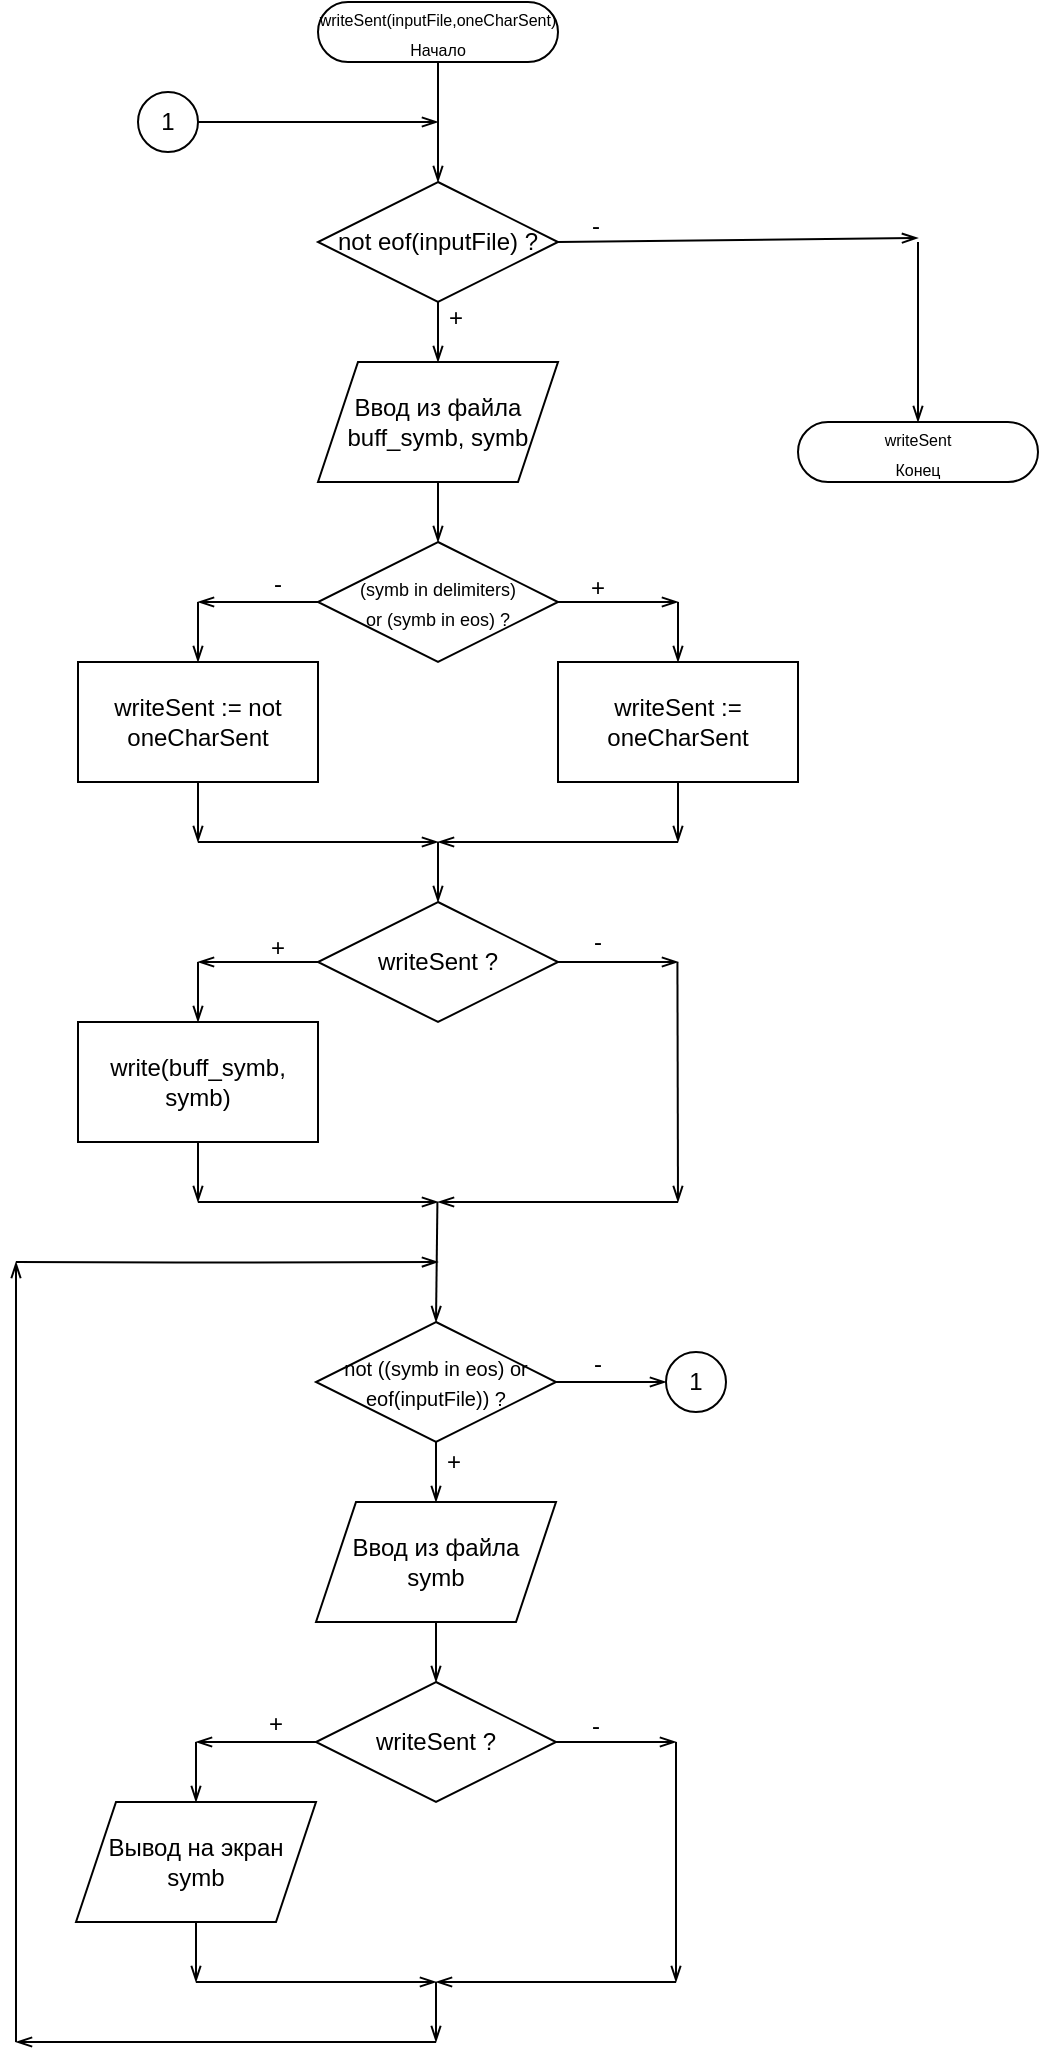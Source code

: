 <mxfile version="13.7.9" type="device"><diagram id="zyVJse8uQdOx0Q8qWTdA" name="Страница 1"><mxGraphModel dx="1204" dy="692" grid="1" gridSize="30" guides="1" tooltips="1" connect="1" arrows="1" fold="1" page="1" pageScale="1" pageWidth="827" pageHeight="1169" math="0" shadow="0"><root><mxCell id="0"/><mxCell id="1" parent="0"/><mxCell id="Tp8COr3QpTc-Svg9xtT3-1" value="&lt;font style=&quot;font-size: 8px&quot;&gt;writeSent(inputFile,oneCharSent)&lt;br&gt;Начало&lt;/font&gt;" style="rounded=1;whiteSpace=wrap;html=1;perimeterSpacing=0;arcSize=50;" vertex="1" parent="1"><mxGeometry x="240" width="120" height="30" as="geometry"/></mxCell><mxCell id="Tp8COr3QpTc-Svg9xtT3-2" value="not eof(inputFile) ?" style="rhombus;whiteSpace=wrap;html=1;" vertex="1" parent="1"><mxGeometry x="240" y="90" width="120" height="60" as="geometry"/></mxCell><mxCell id="Tp8COr3QpTc-Svg9xtT3-6" value="" style="endArrow=openThin;html=1;fontFamily=Times New Roman;fontSize=14;endFill=0;entryX=0.5;entryY=0;entryDx=0;entryDy=0;exitX=0.5;exitY=1;exitDx=0;exitDy=0;" edge="1" parent="1" source="Tp8COr3QpTc-Svg9xtT3-1" target="Tp8COr3QpTc-Svg9xtT3-2"><mxGeometry width="50" height="50" relative="1" as="geometry"><mxPoint x="330" y="140" as="sourcePoint"/><mxPoint x="380" y="90" as="targetPoint"/></mxGeometry></mxCell><mxCell id="Tp8COr3QpTc-Svg9xtT3-7" value="" style="endArrow=openThin;html=1;fontFamily=Times New Roman;fontSize=14;endFill=0;exitX=0.5;exitY=1;exitDx=0;exitDy=0;entryX=0.5;entryY=0;entryDx=0;entryDy=0;" edge="1" parent="1" source="Tp8COr3QpTc-Svg9xtT3-2"><mxGeometry width="50" height="50" relative="1" as="geometry"><mxPoint x="330" y="170" as="sourcePoint"/><mxPoint x="300" y="180" as="targetPoint"/></mxGeometry></mxCell><mxCell id="Tp8COr3QpTc-Svg9xtT3-8" value="+" style="text;html=1;strokeColor=none;fillColor=none;align=center;verticalAlign=middle;whiteSpace=wrap;rounded=0;" vertex="1" parent="1"><mxGeometry x="289" y="148" width="40" height="20" as="geometry"/></mxCell><mxCell id="Tp8COr3QpTc-Svg9xtT3-16" value="Ввод из файла&lt;br&gt;buff_symb, symb" style="shape=parallelogram;perimeter=parallelogramPerimeter;whiteSpace=wrap;html=1;fixedSize=1;" vertex="1" parent="1"><mxGeometry x="240.0" y="180" width="120" height="60" as="geometry"/></mxCell><mxCell id="Tp8COr3QpTc-Svg9xtT3-17" value="&lt;font style=&quot;font-size: 9px&quot;&gt;(symb in delimiters)&lt;br&gt;or (symb in eos) ?&lt;/font&gt;" style="rhombus;whiteSpace=wrap;html=1;" vertex="1" parent="1"><mxGeometry x="240" y="270" width="120" height="60" as="geometry"/></mxCell><mxCell id="Tp8COr3QpTc-Svg9xtT3-18" value="" style="endArrow=openThin;html=1;fontFamily=Times New Roman;fontSize=14;endFill=0;entryX=0.5;entryY=0;entryDx=0;entryDy=0;exitX=0.5;exitY=1;exitDx=0;exitDy=0;" edge="1" parent="1" source="Tp8COr3QpTc-Svg9xtT3-16" target="Tp8COr3QpTc-Svg9xtT3-17"><mxGeometry width="50" height="50" relative="1" as="geometry"><mxPoint x="330" y="290" as="sourcePoint"/><mxPoint x="380" y="240" as="targetPoint"/></mxGeometry></mxCell><mxCell id="Tp8COr3QpTc-Svg9xtT3-19" value="writeSent := not oneCharSent" style="rounded=0;whiteSpace=wrap;html=1;" vertex="1" parent="1"><mxGeometry x="120" y="330" width="120" height="60" as="geometry"/></mxCell><mxCell id="Tp8COr3QpTc-Svg9xtT3-20" value="writeSent := oneCharSent" style="rounded=0;whiteSpace=wrap;html=1;" vertex="1" parent="1"><mxGeometry x="360" y="330" width="120" height="60" as="geometry"/></mxCell><mxCell id="Tp8COr3QpTc-Svg9xtT3-21" value="" style="endArrow=openThin;html=1;fontFamily=Times New Roman;fontSize=14;endFill=0;exitX=1;exitY=0.5;exitDx=0;exitDy=0;" edge="1" parent="1" source="Tp8COr3QpTc-Svg9xtT3-17"><mxGeometry width="50" height="50" relative="1" as="geometry"><mxPoint x="330" y="380" as="sourcePoint"/><mxPoint x="420" y="300" as="targetPoint"/></mxGeometry></mxCell><mxCell id="Tp8COr3QpTc-Svg9xtT3-22" value="" style="endArrow=openThin;html=1;fontFamily=Times New Roman;fontSize=14;endFill=0;entryX=0.5;entryY=0;entryDx=0;entryDy=0;" edge="1" parent="1" target="Tp8COr3QpTc-Svg9xtT3-20"><mxGeometry width="50" height="50" relative="1" as="geometry"><mxPoint x="420" y="300" as="sourcePoint"/><mxPoint x="380" y="330" as="targetPoint"/></mxGeometry></mxCell><mxCell id="Tp8COr3QpTc-Svg9xtT3-23" value="" style="endArrow=openThin;html=1;fontFamily=Times New Roman;fontSize=14;endFill=0;entryX=0.5;entryY=0;entryDx=0;entryDy=0;" edge="1" parent="1" target="Tp8COr3QpTc-Svg9xtT3-19"><mxGeometry width="50" height="50" relative="1" as="geometry"><mxPoint x="180" y="300" as="sourcePoint"/><mxPoint x="380" y="330" as="targetPoint"/></mxGeometry></mxCell><mxCell id="Tp8COr3QpTc-Svg9xtT3-24" value="" style="endArrow=openThin;html=1;fontFamily=Times New Roman;fontSize=14;endFill=0;exitX=0;exitY=0.5;exitDx=0;exitDy=0;" edge="1" parent="1" source="Tp8COr3QpTc-Svg9xtT3-17"><mxGeometry width="50" height="50" relative="1" as="geometry"><mxPoint x="330" y="380" as="sourcePoint"/><mxPoint x="180" y="300" as="targetPoint"/></mxGeometry></mxCell><mxCell id="Tp8COr3QpTc-Svg9xtT3-25" value="+" style="text;html=1;strokeColor=none;fillColor=none;align=center;verticalAlign=middle;whiteSpace=wrap;rounded=0;" vertex="1" parent="1"><mxGeometry x="360" y="283" width="40" height="20" as="geometry"/></mxCell><mxCell id="Tp8COr3QpTc-Svg9xtT3-26" value="-" style="text;html=1;strokeColor=none;fillColor=none;align=center;verticalAlign=middle;whiteSpace=wrap;rounded=0;" vertex="1" parent="1"><mxGeometry x="200" y="281" width="40" height="20" as="geometry"/></mxCell><mxCell id="Tp8COr3QpTc-Svg9xtT3-27" value="writeSent ?" style="rhombus;whiteSpace=wrap;html=1;" vertex="1" parent="1"><mxGeometry x="240" y="450" width="120" height="60" as="geometry"/></mxCell><mxCell id="Tp8COr3QpTc-Svg9xtT3-28" value="" style="endArrow=openThin;html=1;fontFamily=Times New Roman;fontSize=14;endFill=0;exitX=0.5;exitY=1;exitDx=0;exitDy=0;" edge="1" parent="1" source="Tp8COr3QpTc-Svg9xtT3-19"><mxGeometry width="50" height="50" relative="1" as="geometry"><mxPoint x="330" y="560" as="sourcePoint"/><mxPoint x="180" y="420" as="targetPoint"/></mxGeometry></mxCell><mxCell id="Tp8COr3QpTc-Svg9xtT3-29" value="" style="endArrow=openThin;html=1;fontFamily=Times New Roman;fontSize=14;endFill=0;exitX=0.5;exitY=1;exitDx=0;exitDy=0;" edge="1" parent="1" source="Tp8COr3QpTc-Svg9xtT3-20"><mxGeometry width="50" height="50" relative="1" as="geometry"><mxPoint x="330" y="560" as="sourcePoint"/><mxPoint x="420" y="420" as="targetPoint"/></mxGeometry></mxCell><mxCell id="Tp8COr3QpTc-Svg9xtT3-30" value="" style="endArrow=openThin;html=1;fontFamily=Times New Roman;fontSize=14;endFill=0;entryX=0.5;entryY=0;entryDx=0;entryDy=0;" edge="1" parent="1" target="Tp8COr3QpTc-Svg9xtT3-27"><mxGeometry width="50" height="50" relative="1" as="geometry"><mxPoint x="300" y="420" as="sourcePoint"/><mxPoint x="380" y="510" as="targetPoint"/></mxGeometry></mxCell><mxCell id="Tp8COr3QpTc-Svg9xtT3-31" value="" style="endArrow=openThin;html=1;fontFamily=Times New Roman;fontSize=14;endFill=0;" edge="1" parent="1"><mxGeometry width="50" height="50" relative="1" as="geometry"><mxPoint x="180" y="420" as="sourcePoint"/><mxPoint x="300" y="420" as="targetPoint"/></mxGeometry></mxCell><mxCell id="Tp8COr3QpTc-Svg9xtT3-32" value="" style="endArrow=openThin;html=1;fontFamily=Times New Roman;fontSize=14;endFill=0;" edge="1" parent="1"><mxGeometry width="50" height="50" relative="1" as="geometry"><mxPoint x="420" y="420" as="sourcePoint"/><mxPoint x="300" y="420" as="targetPoint"/></mxGeometry></mxCell><mxCell id="Tp8COr3QpTc-Svg9xtT3-33" value="write(buff_symb, symb)" style="rounded=0;whiteSpace=wrap;html=1;" vertex="1" parent="1"><mxGeometry x="120" y="510" width="120" height="60" as="geometry"/></mxCell><mxCell id="Tp8COr3QpTc-Svg9xtT3-34" value="" style="endArrow=openThin;html=1;fontFamily=Times New Roman;fontSize=14;endFill=0;entryX=0.5;entryY=0;entryDx=0;entryDy=0;" edge="1" parent="1" target="Tp8COr3QpTc-Svg9xtT3-33"><mxGeometry width="50" height="50" relative="1" as="geometry"><mxPoint x="180" y="480" as="sourcePoint"/><mxPoint x="140" y="450" as="targetPoint"/></mxGeometry></mxCell><mxCell id="Tp8COr3QpTc-Svg9xtT3-35" value="" style="endArrow=openThin;html=1;fontFamily=Times New Roman;fontSize=14;endFill=0;" edge="1" parent="1"><mxGeometry width="50" height="50" relative="1" as="geometry"><mxPoint x="419.71" y="480" as="sourcePoint"/><mxPoint x="420" y="600" as="targetPoint"/></mxGeometry></mxCell><mxCell id="Tp8COr3QpTc-Svg9xtT3-36" value="" style="endArrow=openThin;html=1;fontFamily=Times New Roman;fontSize=14;endFill=0;exitX=0;exitY=0.5;exitDx=0;exitDy=0;" edge="1" parent="1" source="Tp8COr3QpTc-Svg9xtT3-27"><mxGeometry width="50" height="50" relative="1" as="geometry"><mxPoint x="300" y="470" as="sourcePoint"/><mxPoint x="180" y="480" as="targetPoint"/></mxGeometry></mxCell><mxCell id="Tp8COr3QpTc-Svg9xtT3-37" value="" style="endArrow=openThin;html=1;fontFamily=Times New Roman;fontSize=14;endFill=0;exitX=1;exitY=0.5;exitDx=0;exitDy=0;" edge="1" parent="1" source="Tp8COr3QpTc-Svg9xtT3-27"><mxGeometry width="50" height="50" relative="1" as="geometry"><mxPoint x="300" y="470" as="sourcePoint"/><mxPoint x="420" y="480" as="targetPoint"/></mxGeometry></mxCell><mxCell id="Tp8COr3QpTc-Svg9xtT3-38" value="" style="endArrow=openThin;html=1;fontFamily=Times New Roman;fontSize=14;endFill=0;exitX=0.5;exitY=1;exitDx=0;exitDy=0;" edge="1" parent="1" source="Tp8COr3QpTc-Svg9xtT3-33"><mxGeometry width="50" height="50" relative="1" as="geometry"><mxPoint x="300" y="560" as="sourcePoint"/><mxPoint x="180" y="600" as="targetPoint"/></mxGeometry></mxCell><mxCell id="Tp8COr3QpTc-Svg9xtT3-39" value="" style="endArrow=openThin;html=1;fontFamily=Times New Roman;fontSize=14;endFill=0;" edge="1" parent="1"><mxGeometry width="50" height="50" relative="1" as="geometry"><mxPoint x="180" y="600" as="sourcePoint"/><mxPoint x="300" y="600" as="targetPoint"/></mxGeometry></mxCell><mxCell id="Tp8COr3QpTc-Svg9xtT3-40" value="" style="endArrow=openThin;html=1;fontFamily=Times New Roman;fontSize=14;endFill=0;" edge="1" parent="1"><mxGeometry width="50" height="50" relative="1" as="geometry"><mxPoint x="420" y="600" as="sourcePoint"/><mxPoint x="300" y="600" as="targetPoint"/></mxGeometry></mxCell><mxCell id="Tp8COr3QpTc-Svg9xtT3-41" value="" style="endArrow=openThin;html=1;fontFamily=Times New Roman;fontSize=14;endFill=0;entryX=0.5;entryY=0;entryDx=0;entryDy=0;" edge="1" parent="1" target="Tp8COr3QpTc-Svg9xtT3-42"><mxGeometry width="50" height="50" relative="1" as="geometry"><mxPoint x="299.71" y="600" as="sourcePoint"/><mxPoint x="299.71" y="630" as="targetPoint"/></mxGeometry></mxCell><mxCell id="Tp8COr3QpTc-Svg9xtT3-42" value="&lt;font style=&quot;font-size: 10px&quot;&gt;not ((symb in eos) or&lt;br&gt;eof(inputFile)) ?&lt;/font&gt;" style="rhombus;whiteSpace=wrap;html=1;" vertex="1" parent="1"><mxGeometry x="239" y="660" width="120" height="60" as="geometry"/></mxCell><mxCell id="Tp8COr3QpTc-Svg9xtT3-43" value="Ввод из файла&lt;br&gt;symb" style="shape=parallelogram;perimeter=parallelogramPerimeter;whiteSpace=wrap;html=1;fixedSize=1;" vertex="1" parent="1"><mxGeometry x="239.0" y="750" width="120" height="60" as="geometry"/></mxCell><mxCell id="Tp8COr3QpTc-Svg9xtT3-44" value="writeSent ?" style="rhombus;whiteSpace=wrap;html=1;" vertex="1" parent="1"><mxGeometry x="239" y="840" width="120" height="60" as="geometry"/></mxCell><mxCell id="Tp8COr3QpTc-Svg9xtT3-45" value="Вывод на экран&lt;br&gt;symb" style="shape=parallelogram;perimeter=parallelogramPerimeter;whiteSpace=wrap;html=1;fixedSize=1;" vertex="1" parent="1"><mxGeometry x="119.0" y="900" width="120" height="60" as="geometry"/></mxCell><mxCell id="Tp8COr3QpTc-Svg9xtT3-46" value="" style="endArrow=openThin;html=1;fontFamily=Times New Roman;fontSize=14;endFill=0;exitX=0;exitY=0.5;exitDx=0;exitDy=0;" edge="1" parent="1" source="Tp8COr3QpTc-Svg9xtT3-44"><mxGeometry width="50" height="50" relative="1" as="geometry"><mxPoint x="239" y="830" as="sourcePoint"/><mxPoint x="179" y="870" as="targetPoint"/></mxGeometry></mxCell><mxCell id="Tp8COr3QpTc-Svg9xtT3-47" value="" style="endArrow=openThin;html=1;fontFamily=Times New Roman;fontSize=14;endFill=0;entryX=0.5;entryY=0;entryDx=0;entryDy=0;" edge="1" parent="1" target="Tp8COr3QpTc-Svg9xtT3-45"><mxGeometry width="50" height="50" relative="1" as="geometry"><mxPoint x="179" y="870" as="sourcePoint"/><mxPoint x="289" y="780" as="targetPoint"/></mxGeometry></mxCell><mxCell id="Tp8COr3QpTc-Svg9xtT3-48" value="" style="endArrow=openThin;html=1;fontFamily=Times New Roman;fontSize=14;endFill=0;entryX=0.5;entryY=0;entryDx=0;entryDy=0;exitX=0.5;exitY=1;exitDx=0;exitDy=0;" edge="1" parent="1" source="Tp8COr3QpTc-Svg9xtT3-42" target="Tp8COr3QpTc-Svg9xtT3-43"><mxGeometry width="50" height="50" relative="1" as="geometry"><mxPoint x="239" y="830" as="sourcePoint"/><mxPoint x="289" y="780" as="targetPoint"/></mxGeometry></mxCell><mxCell id="Tp8COr3QpTc-Svg9xtT3-49" value="" style="endArrow=openThin;html=1;fontFamily=Times New Roman;fontSize=14;endFill=0;entryX=0.5;entryY=0;entryDx=0;entryDy=0;exitX=0.5;exitY=1;exitDx=0;exitDy=0;" edge="1" parent="1" source="Tp8COr3QpTc-Svg9xtT3-43" target="Tp8COr3QpTc-Svg9xtT3-44"><mxGeometry width="50" height="50" relative="1" as="geometry"><mxPoint x="329" y="814" as="sourcePoint"/><mxPoint x="289" y="780" as="targetPoint"/></mxGeometry></mxCell><mxCell id="Tp8COr3QpTc-Svg9xtT3-50" value="" style="endArrow=openThin;html=1;fontFamily=Times New Roman;fontSize=14;endFill=0;exitX=1;exitY=0.5;exitDx=0;exitDy=0;" edge="1" parent="1" source="Tp8COr3QpTc-Svg9xtT3-44"><mxGeometry width="50" height="50" relative="1" as="geometry"><mxPoint x="239" y="1010" as="sourcePoint"/><mxPoint x="419" y="870" as="targetPoint"/></mxGeometry></mxCell><mxCell id="Tp8COr3QpTc-Svg9xtT3-51" value="" style="endArrow=openThin;html=1;fontFamily=Times New Roman;fontSize=14;endFill=0;" edge="1" parent="1"><mxGeometry width="50" height="50" relative="1" as="geometry"><mxPoint x="419" y="870" as="sourcePoint"/><mxPoint x="419" y="990" as="targetPoint"/></mxGeometry></mxCell><mxCell id="Tp8COr3QpTc-Svg9xtT3-52" value="" style="endArrow=openThin;html=1;fontFamily=Times New Roman;fontSize=14;endFill=0;exitX=0.5;exitY=1;exitDx=0;exitDy=0;" edge="1" parent="1" source="Tp8COr3QpTc-Svg9xtT3-45"><mxGeometry width="50" height="50" relative="1" as="geometry"><mxPoint x="239" y="1010" as="sourcePoint"/><mxPoint x="179" y="990" as="targetPoint"/></mxGeometry></mxCell><mxCell id="Tp8COr3QpTc-Svg9xtT3-53" value="" style="endArrow=openThin;html=1;fontFamily=Times New Roman;fontSize=14;endFill=0;" edge="1" parent="1"><mxGeometry width="50" height="50" relative="1" as="geometry"><mxPoint x="179" y="990" as="sourcePoint"/><mxPoint x="299" y="990" as="targetPoint"/></mxGeometry></mxCell><mxCell id="Tp8COr3QpTc-Svg9xtT3-54" value="" style="endArrow=openThin;html=1;fontFamily=Times New Roman;fontSize=14;endFill=0;" edge="1" parent="1"><mxGeometry width="50" height="50" relative="1" as="geometry"><mxPoint x="419" y="990" as="sourcePoint"/><mxPoint x="299" y="990" as="targetPoint"/></mxGeometry></mxCell><mxCell id="Tp8COr3QpTc-Svg9xtT3-55" value="" style="endArrow=openThin;html=1;fontFamily=Times New Roman;fontSize=14;endFill=0;" edge="1" parent="1"><mxGeometry width="50" height="50" relative="1" as="geometry"><mxPoint x="299" y="990" as="sourcePoint"/><mxPoint x="299" y="1020" as="targetPoint"/></mxGeometry></mxCell><mxCell id="Tp8COr3QpTc-Svg9xtT3-56" value="" style="endArrow=openThin;html=1;fontFamily=Times New Roman;fontSize=14;endFill=0;" edge="1" parent="1"><mxGeometry width="50" height="50" relative="1" as="geometry"><mxPoint x="299" y="1020" as="sourcePoint"/><mxPoint x="89" y="1020" as="targetPoint"/></mxGeometry></mxCell><mxCell id="Tp8COr3QpTc-Svg9xtT3-57" value="" style="endArrow=openThin;html=1;fontFamily=Times New Roman;fontSize=14;endFill=0;" edge="1" parent="1"><mxGeometry width="50" height="50" relative="1" as="geometry"><mxPoint x="89" y="1020" as="sourcePoint"/><mxPoint x="89" y="630" as="targetPoint"/></mxGeometry></mxCell><mxCell id="Tp8COr3QpTc-Svg9xtT3-58" value="" style="endArrow=openThin;html=1;fontFamily=Times New Roman;fontSize=14;endFill=0;" edge="1" parent="1"><mxGeometry width="50" height="50" relative="1" as="geometry"><mxPoint x="89" y="630" as="sourcePoint"/><mxPoint x="300" y="630" as="targetPoint"/><Array as="points"><mxPoint x="179" y="630.29"/></Array></mxGeometry></mxCell><mxCell id="Tp8COr3QpTc-Svg9xtT3-59" value="+" style="text;html=1;strokeColor=none;fillColor=none;align=center;verticalAlign=middle;whiteSpace=wrap;rounded=0;" vertex="1" parent="1"><mxGeometry x="200" y="463" width="40" height="20" as="geometry"/></mxCell><mxCell id="Tp8COr3QpTc-Svg9xtT3-60" value="-" style="text;html=1;strokeColor=none;fillColor=none;align=center;verticalAlign=middle;whiteSpace=wrap;rounded=0;" vertex="1" parent="1"><mxGeometry x="360" y="460" width="40" height="20" as="geometry"/></mxCell><mxCell id="Tp8COr3QpTc-Svg9xtT3-61" value="+" style="text;html=1;strokeColor=none;fillColor=none;align=center;verticalAlign=middle;whiteSpace=wrap;rounded=0;" vertex="1" parent="1"><mxGeometry x="288" y="720" width="40" height="20" as="geometry"/></mxCell><mxCell id="Tp8COr3QpTc-Svg9xtT3-62" value="+" style="text;html=1;strokeColor=none;fillColor=none;align=center;verticalAlign=middle;whiteSpace=wrap;rounded=0;" vertex="1" parent="1"><mxGeometry x="199" y="851" width="40" height="20" as="geometry"/></mxCell><mxCell id="Tp8COr3QpTc-Svg9xtT3-64" value="-" style="text;html=1;strokeColor=none;fillColor=none;align=center;verticalAlign=middle;whiteSpace=wrap;rounded=0;" vertex="1" parent="1"><mxGeometry x="359" y="852" width="40" height="20" as="geometry"/></mxCell><mxCell id="Tp8COr3QpTc-Svg9xtT3-65" value="" style="endArrow=openThin;html=1;fontFamily=Times New Roman;fontSize=14;endFill=0;exitX=1;exitY=0.5;exitDx=0;exitDy=0;" edge="1" parent="1" source="Tp8COr3QpTc-Svg9xtT3-42" target="Tp8COr3QpTc-Svg9xtT3-66"><mxGeometry width="50" height="50" relative="1" as="geometry"><mxPoint x="270" y="800" as="sourcePoint"/><mxPoint x="420" y="690" as="targetPoint"/></mxGeometry></mxCell><mxCell id="Tp8COr3QpTc-Svg9xtT3-66" value="1" style="ellipse;whiteSpace=wrap;html=1;" vertex="1" parent="1"><mxGeometry x="414" y="675" width="30" height="30" as="geometry"/></mxCell><mxCell id="Tp8COr3QpTc-Svg9xtT3-67" value="1" style="ellipse;whiteSpace=wrap;html=1;" vertex="1" parent="1"><mxGeometry x="150" y="45" width="30" height="30" as="geometry"/></mxCell><mxCell id="Tp8COr3QpTc-Svg9xtT3-68" value="" style="endArrow=openThin;html=1;fontFamily=Times New Roman;fontSize=14;endFill=0;" edge="1" parent="1"><mxGeometry width="50" height="50" relative="1" as="geometry"><mxPoint x="180" y="60" as="sourcePoint"/><mxPoint x="300" y="60" as="targetPoint"/></mxGeometry></mxCell><mxCell id="Tp8COr3QpTc-Svg9xtT3-69" value="-" style="text;html=1;strokeColor=none;fillColor=none;align=center;verticalAlign=middle;whiteSpace=wrap;rounded=0;" vertex="1" parent="1"><mxGeometry x="360" y="671" width="40" height="20" as="geometry"/></mxCell><mxCell id="Tp8COr3QpTc-Svg9xtT3-70" value="&lt;span style=&quot;font-size: 8px&quot;&gt;writeSent&lt;br&gt;Конец&lt;br&gt;&lt;/span&gt;" style="rounded=1;whiteSpace=wrap;html=1;perimeterSpacing=0;arcSize=50;" vertex="1" parent="1"><mxGeometry x="480" y="210" width="120" height="30" as="geometry"/></mxCell><mxCell id="Tp8COr3QpTc-Svg9xtT3-71" value="" style="endArrow=openThin;html=1;fontFamily=Times New Roman;fontSize=14;endFill=0;exitX=1;exitY=0.5;exitDx=0;exitDy=0;" edge="1" parent="1" source="Tp8COr3QpTc-Svg9xtT3-2"><mxGeometry width="50" height="50" relative="1" as="geometry"><mxPoint x="444" y="168" as="sourcePoint"/><mxPoint x="540" y="118" as="targetPoint"/></mxGeometry></mxCell><mxCell id="Tp8COr3QpTc-Svg9xtT3-72" value="" style="endArrow=openThin;html=1;fontFamily=Times New Roman;fontSize=14;endFill=0;entryX=0.5;entryY=0;entryDx=0;entryDy=0;" edge="1" parent="1" target="Tp8COr3QpTc-Svg9xtT3-70"><mxGeometry width="50" height="50" relative="1" as="geometry"><mxPoint x="540" y="120" as="sourcePoint"/><mxPoint x="440" y="270" as="targetPoint"/></mxGeometry></mxCell><mxCell id="Tp8COr3QpTc-Svg9xtT3-73" value="-" style="text;html=1;strokeColor=none;fillColor=none;align=center;verticalAlign=middle;whiteSpace=wrap;rounded=0;" vertex="1" parent="1"><mxGeometry x="359" y="102" width="40" height="20" as="geometry"/></mxCell></root></mxGraphModel></diagram></mxfile>